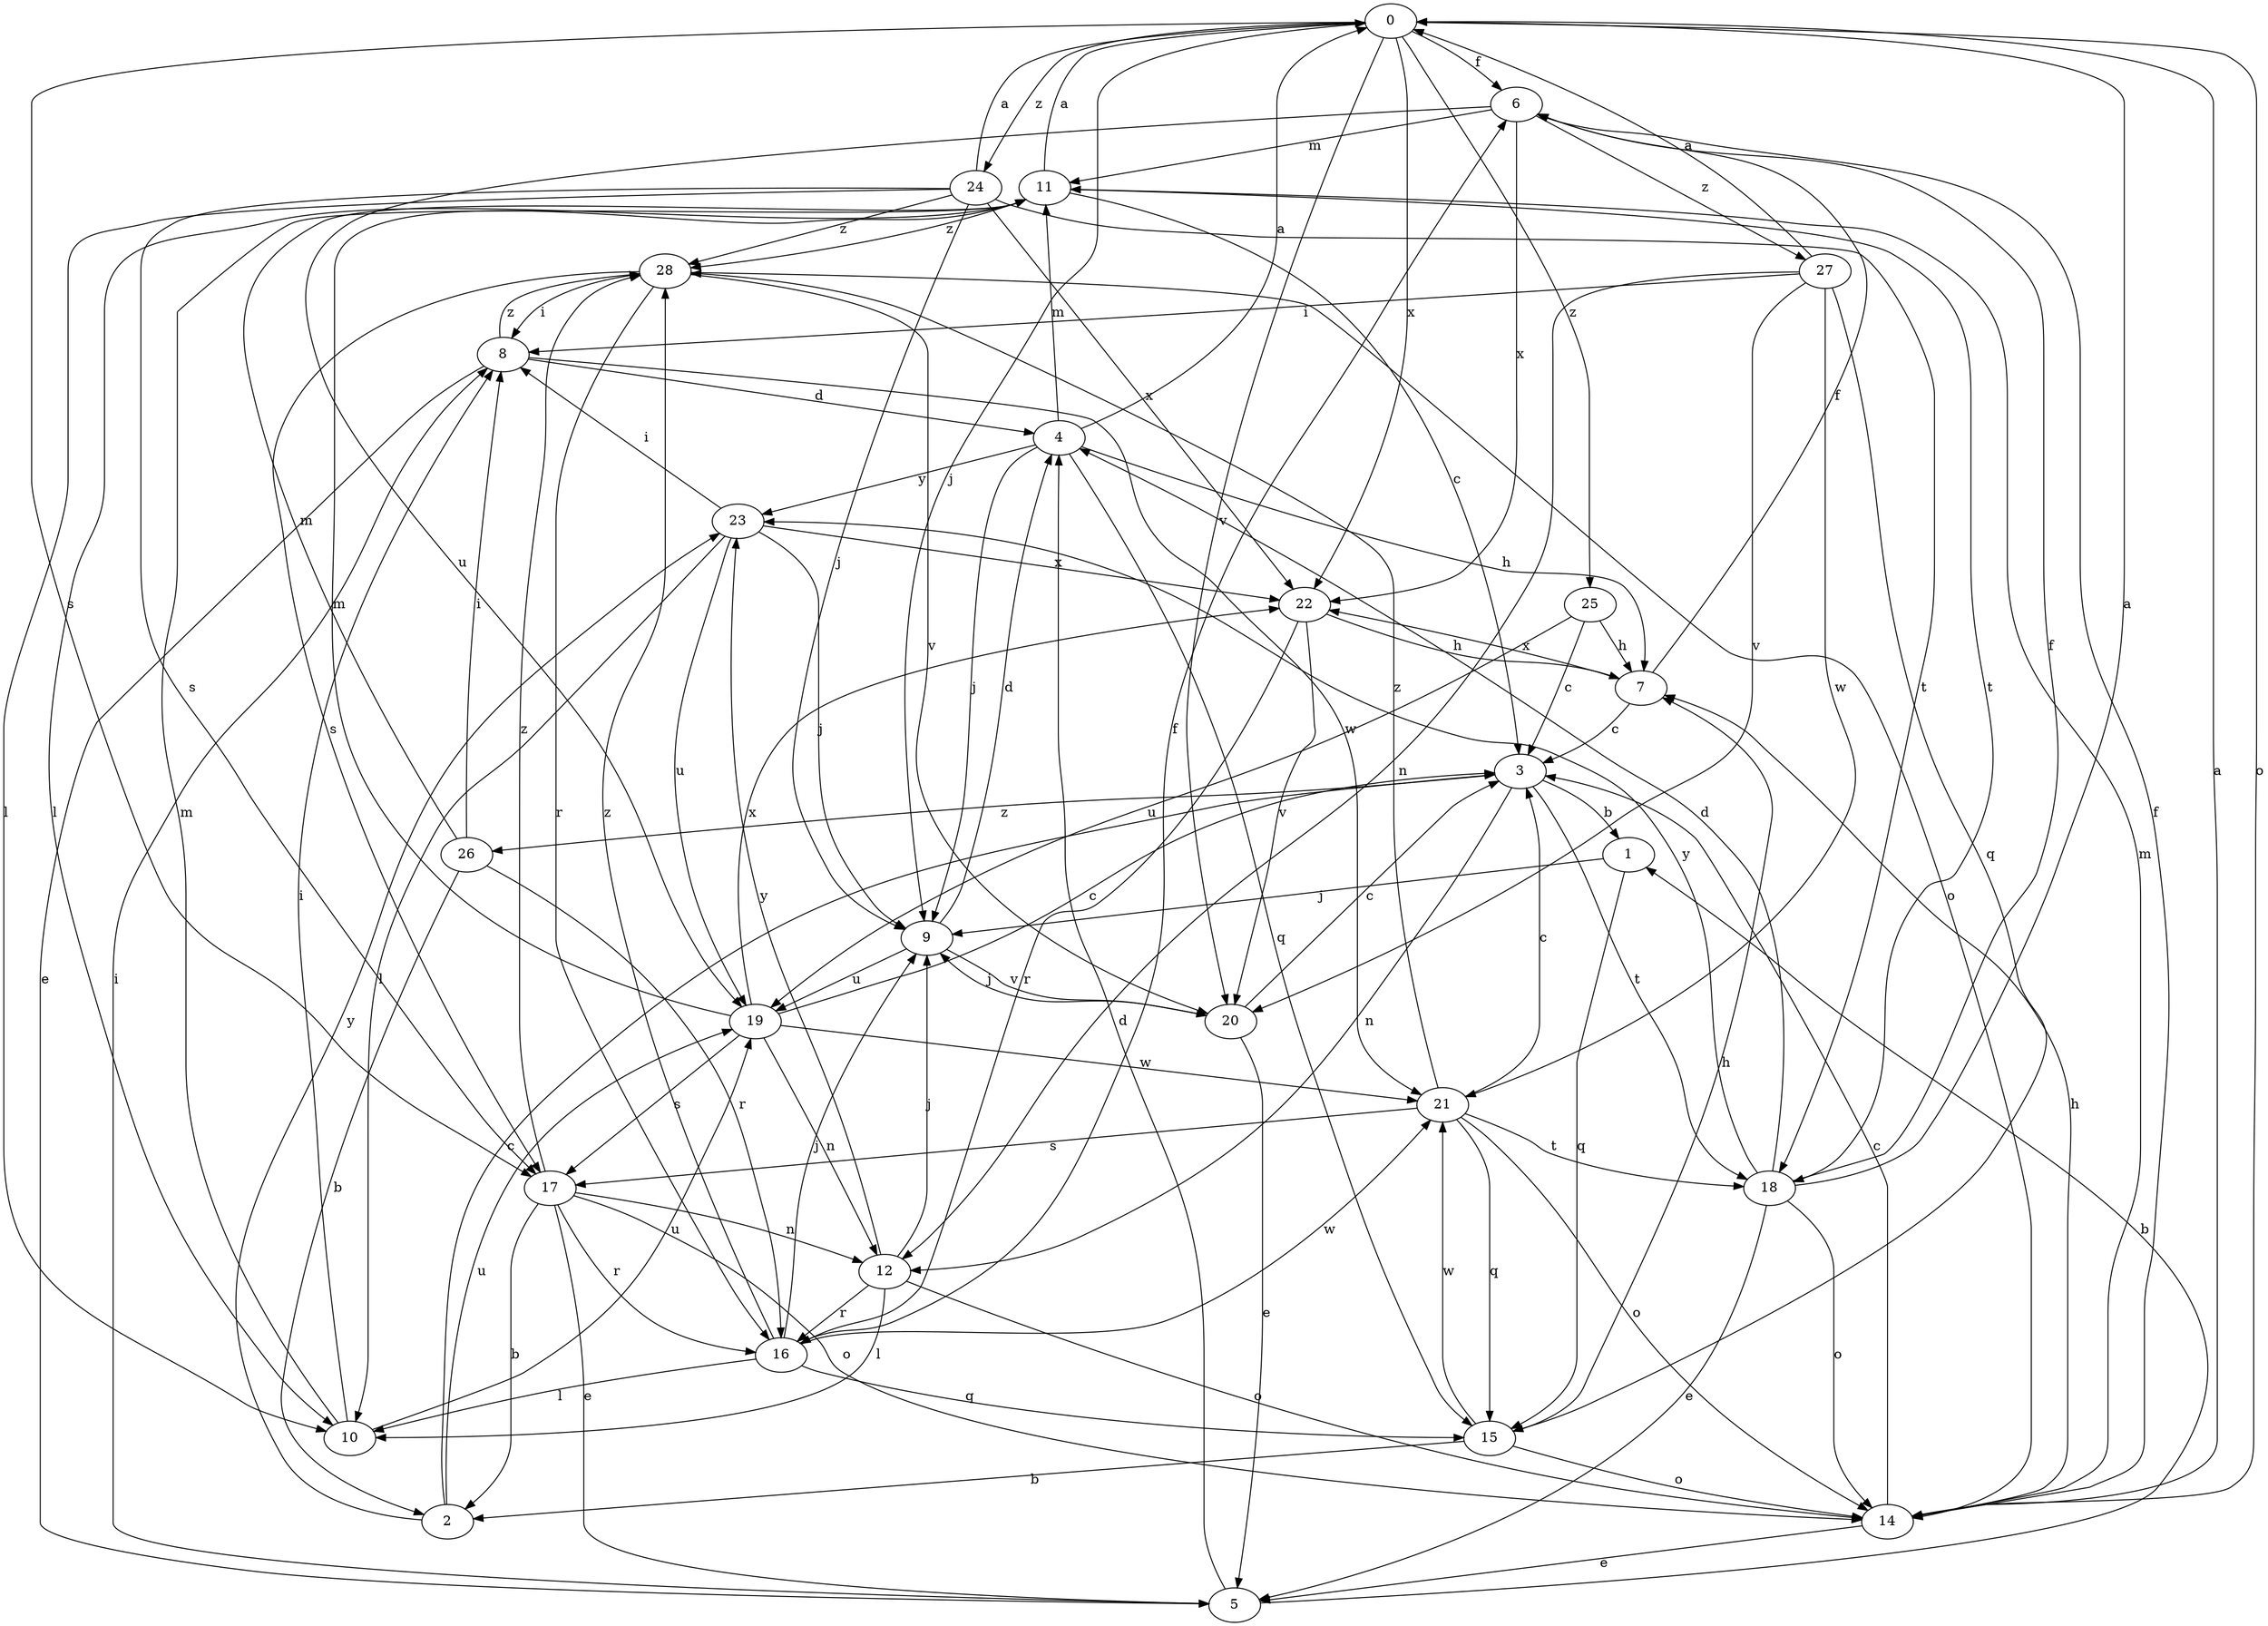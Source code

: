 strict digraph  {
0;
1;
2;
3;
4;
5;
6;
7;
8;
9;
10;
11;
12;
14;
15;
16;
17;
18;
19;
20;
21;
22;
23;
24;
25;
26;
27;
28;
0 -> 6  [label=f];
0 -> 9  [label=j];
0 -> 14  [label=o];
0 -> 17  [label=s];
0 -> 20  [label=v];
0 -> 22  [label=x];
0 -> 24  [label=z];
0 -> 25  [label=z];
1 -> 9  [label=j];
1 -> 15  [label=q];
2 -> 3  [label=c];
2 -> 19  [label=u];
2 -> 23  [label=y];
3 -> 1  [label=b];
3 -> 12  [label=n];
3 -> 18  [label=t];
3 -> 26  [label=z];
4 -> 0  [label=a];
4 -> 7  [label=h];
4 -> 9  [label=j];
4 -> 11  [label=m];
4 -> 15  [label=q];
4 -> 23  [label=y];
5 -> 1  [label=b];
5 -> 4  [label=d];
5 -> 8  [label=i];
6 -> 11  [label=m];
6 -> 19  [label=u];
6 -> 22  [label=x];
6 -> 27  [label=z];
7 -> 3  [label=c];
7 -> 6  [label=f];
7 -> 22  [label=x];
8 -> 4  [label=d];
8 -> 5  [label=e];
8 -> 21  [label=w];
8 -> 28  [label=z];
9 -> 4  [label=d];
9 -> 19  [label=u];
9 -> 20  [label=v];
10 -> 8  [label=i];
10 -> 11  [label=m];
10 -> 19  [label=u];
11 -> 0  [label=a];
11 -> 3  [label=c];
11 -> 10  [label=l];
11 -> 18  [label=t];
11 -> 28  [label=z];
12 -> 9  [label=j];
12 -> 10  [label=l];
12 -> 14  [label=o];
12 -> 16  [label=r];
12 -> 23  [label=y];
14 -> 0  [label=a];
14 -> 3  [label=c];
14 -> 5  [label=e];
14 -> 6  [label=f];
14 -> 7  [label=h];
14 -> 11  [label=m];
15 -> 2  [label=b];
15 -> 7  [label=h];
15 -> 14  [label=o];
15 -> 21  [label=w];
16 -> 6  [label=f];
16 -> 9  [label=j];
16 -> 10  [label=l];
16 -> 15  [label=q];
16 -> 21  [label=w];
16 -> 28  [label=z];
17 -> 2  [label=b];
17 -> 5  [label=e];
17 -> 12  [label=n];
17 -> 14  [label=o];
17 -> 16  [label=r];
17 -> 28  [label=z];
18 -> 0  [label=a];
18 -> 4  [label=d];
18 -> 5  [label=e];
18 -> 6  [label=f];
18 -> 14  [label=o];
18 -> 23  [label=y];
19 -> 3  [label=c];
19 -> 11  [label=m];
19 -> 12  [label=n];
19 -> 17  [label=s];
19 -> 21  [label=w];
19 -> 22  [label=x];
20 -> 3  [label=c];
20 -> 5  [label=e];
20 -> 9  [label=j];
21 -> 3  [label=c];
21 -> 14  [label=o];
21 -> 15  [label=q];
21 -> 17  [label=s];
21 -> 18  [label=t];
21 -> 28  [label=z];
22 -> 7  [label=h];
22 -> 16  [label=r];
22 -> 20  [label=v];
23 -> 8  [label=i];
23 -> 9  [label=j];
23 -> 10  [label=l];
23 -> 19  [label=u];
23 -> 22  [label=x];
24 -> 0  [label=a];
24 -> 9  [label=j];
24 -> 10  [label=l];
24 -> 17  [label=s];
24 -> 18  [label=t];
24 -> 22  [label=x];
24 -> 28  [label=z];
25 -> 3  [label=c];
25 -> 7  [label=h];
25 -> 19  [label=u];
26 -> 2  [label=b];
26 -> 8  [label=i];
26 -> 11  [label=m];
26 -> 16  [label=r];
27 -> 0  [label=a];
27 -> 8  [label=i];
27 -> 12  [label=n];
27 -> 15  [label=q];
27 -> 20  [label=v];
27 -> 21  [label=w];
28 -> 8  [label=i];
28 -> 14  [label=o];
28 -> 16  [label=r];
28 -> 17  [label=s];
28 -> 20  [label=v];
}
